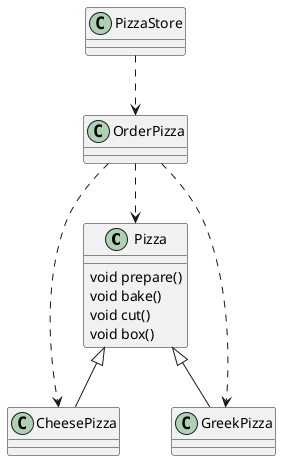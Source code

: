 @startuml

class Pizza
Pizza : void prepare()
Pizza : void bake()
Pizza : void cut()
Pizza : void box()

class CheesePizza
class GreekPizza
class OrderPizza
class PizzaStore

Pizza <|-- CheesePizza
Pizza <|-- GreekPizza
OrderPizza ..> Pizza
OrderPizza ..> CheesePizza
OrderPizza ..> GreekPizza
PizzaStore ..> OrderPizza
@enduml